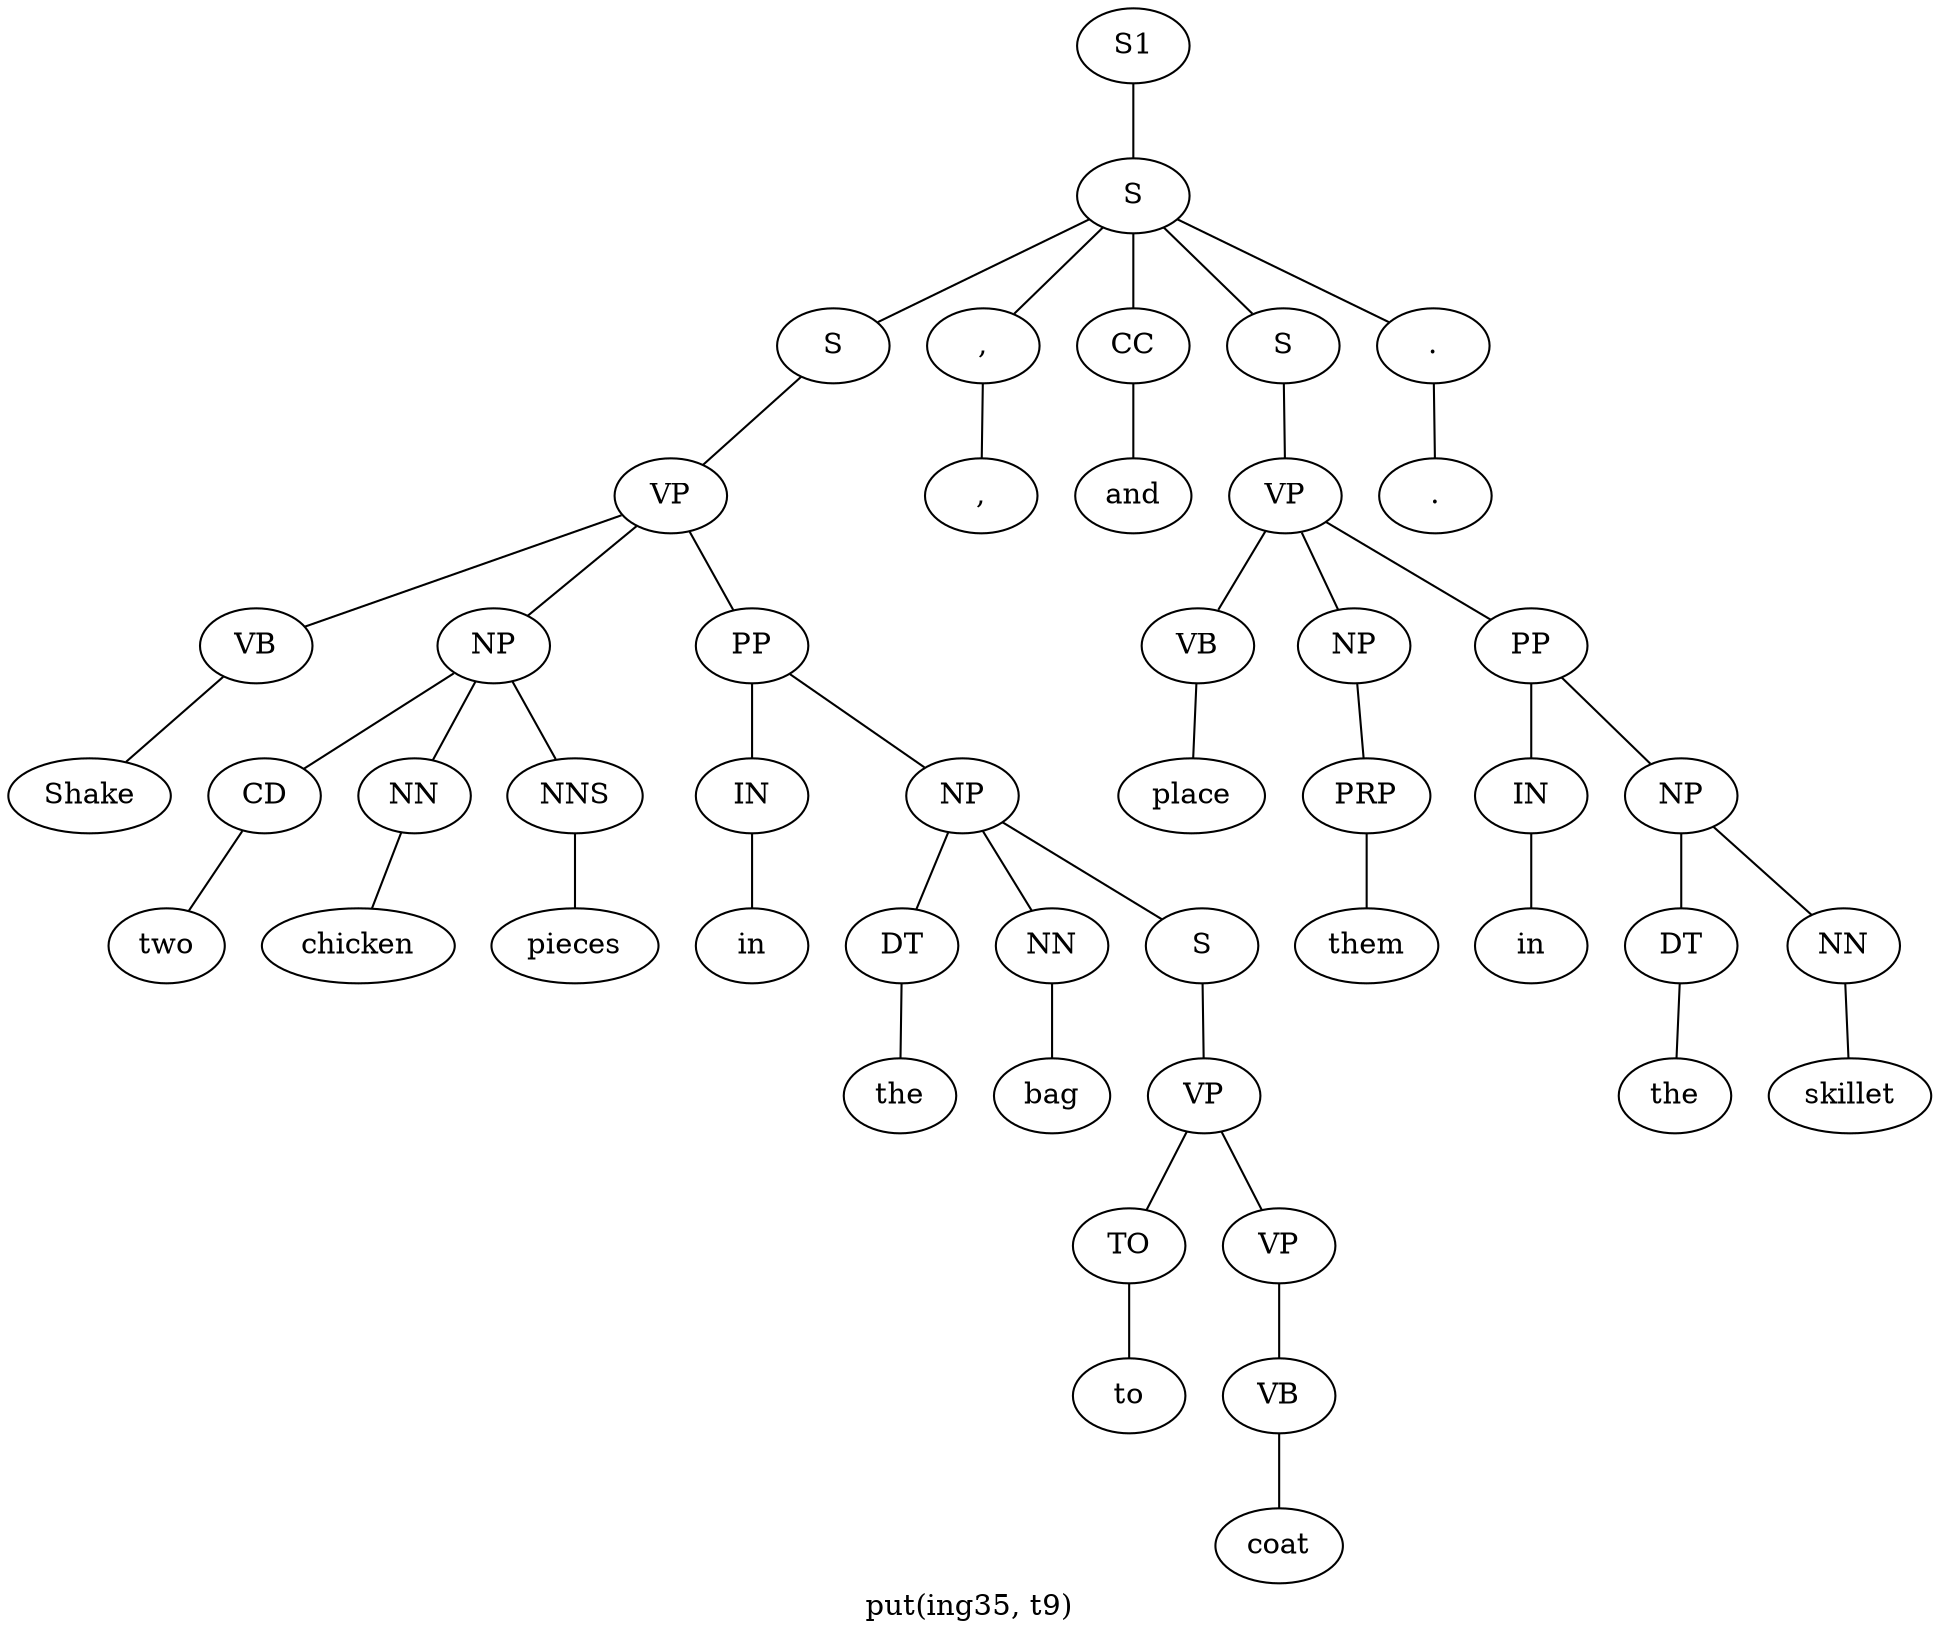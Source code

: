 graph SyntaxGraph {
	label = "put(ing35, t9)";
	Node0 [label="S1"];
	Node1 [label="S"];
	Node2 [label="S"];
	Node3 [label="VP"];
	Node4 [label="VB"];
	Node5 [label="Shake"];
	Node6 [label="NP"];
	Node7 [label="CD"];
	Node8 [label="two"];
	Node9 [label="NN"];
	Node10 [label="chicken"];
	Node11 [label="NNS"];
	Node12 [label="pieces"];
	Node13 [label="PP"];
	Node14 [label="IN"];
	Node15 [label="in"];
	Node16 [label="NP"];
	Node17 [label="DT"];
	Node18 [label="the"];
	Node19 [label="NN"];
	Node20 [label="bag"];
	Node21 [label="S"];
	Node22 [label="VP"];
	Node23 [label="TO"];
	Node24 [label="to"];
	Node25 [label="VP"];
	Node26 [label="VB"];
	Node27 [label="coat"];
	Node28 [label=","];
	Node29 [label=","];
	Node30 [label="CC"];
	Node31 [label="and"];
	Node32 [label="S"];
	Node33 [label="VP"];
	Node34 [label="VB"];
	Node35 [label="place"];
	Node36 [label="NP"];
	Node37 [label="PRP"];
	Node38 [label="them"];
	Node39 [label="PP"];
	Node40 [label="IN"];
	Node41 [label="in"];
	Node42 [label="NP"];
	Node43 [label="DT"];
	Node44 [label="the"];
	Node45 [label="NN"];
	Node46 [label="skillet"];
	Node47 [label="."];
	Node48 [label="."];

	Node0 -- Node1;
	Node1 -- Node2;
	Node1 -- Node28;
	Node1 -- Node30;
	Node1 -- Node32;
	Node1 -- Node47;
	Node2 -- Node3;
	Node3 -- Node4;
	Node3 -- Node6;
	Node3 -- Node13;
	Node4 -- Node5;
	Node6 -- Node7;
	Node6 -- Node9;
	Node6 -- Node11;
	Node7 -- Node8;
	Node9 -- Node10;
	Node11 -- Node12;
	Node13 -- Node14;
	Node13 -- Node16;
	Node14 -- Node15;
	Node16 -- Node17;
	Node16 -- Node19;
	Node16 -- Node21;
	Node17 -- Node18;
	Node19 -- Node20;
	Node21 -- Node22;
	Node22 -- Node23;
	Node22 -- Node25;
	Node23 -- Node24;
	Node25 -- Node26;
	Node26 -- Node27;
	Node28 -- Node29;
	Node30 -- Node31;
	Node32 -- Node33;
	Node33 -- Node34;
	Node33 -- Node36;
	Node33 -- Node39;
	Node34 -- Node35;
	Node36 -- Node37;
	Node37 -- Node38;
	Node39 -- Node40;
	Node39 -- Node42;
	Node40 -- Node41;
	Node42 -- Node43;
	Node42 -- Node45;
	Node43 -- Node44;
	Node45 -- Node46;
	Node47 -- Node48;
}